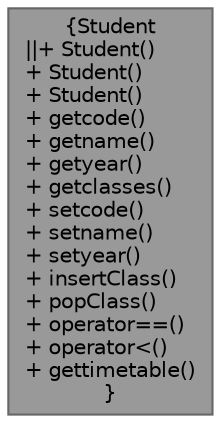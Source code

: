 digraph "Student"
{
 // LATEX_PDF_SIZE
  bgcolor="transparent";
  edge [fontname=Helvetica,fontsize=10,labelfontname=Helvetica,labelfontsize=10];
  node [fontname=Helvetica,fontsize=10,shape=box,height=0.2,width=0.4];
  Node1 [label="{Student\n||+ Student()\l+ Student()\l+ Student()\l+ getcode()\l+ getname()\l+ getyear()\l+ getclasses()\l+ setcode()\l+ setname()\l+ setyear()\l+ insertClass()\l+ popClass()\l+ operator==()\l+ operator\<()\l+ gettimetable()\l}",height=0.2,width=0.4,color="gray40", fillcolor="grey60", style="filled", fontcolor="black",tooltip="Classe para os Estudantes."];
}
